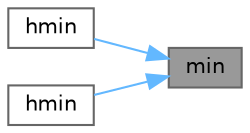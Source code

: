 digraph "min"
{
 // LATEX_PDF_SIZE
  bgcolor="transparent";
  edge [fontname=Helvetica,fontsize=10,labelfontname=Helvetica,labelfontsize=10];
  node [fontname=Helvetica,fontsize=10,shape=box,height=0.2,width=0.4];
  rankdir="RL";
  Node1 [id="Node000001",label="min",height=0.2,width=0.4,color="gray40", fillcolor="grey60", style="filled", fontcolor="black",tooltip="Return the min vector of two vectors."];
  Node1 -> Node2 [id="edge3_Node000001_Node000002",dir="back",color="steelblue1",style="solid",tooltip=" "];
  Node2 [id="Node000002",label="hmin",height=0.2,width=0.4,color="grey40", fillcolor="white", style="filled",URL="$astcenc__vecmathlib__sse__4_8h.html#a1a118a105d5cdd4ce647b554e2390c24",tooltip="Return the horizontal minimum of a vector."];
  Node1 -> Node3 [id="edge4_Node000001_Node000003",dir="back",color="steelblue1",style="solid",tooltip=" "];
  Node3 [id="Node000003",label="hmin",height=0.2,width=0.4,color="grey40", fillcolor="white", style="filled",URL="$astcenc__vecmathlib__sse__4_8h.html#a0183aec58e3a5ebe985eb91a3878c03b",tooltip="Return the horizontal minimum of a vector."];
}
